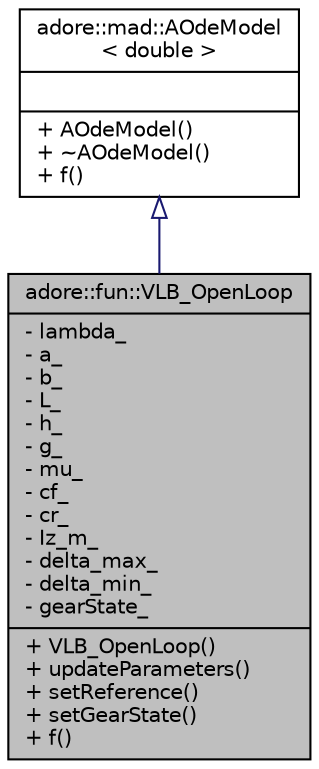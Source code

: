 digraph "adore::fun::VLB_OpenLoop"
{
 // LATEX_PDF_SIZE
  edge [fontname="Helvetica",fontsize="10",labelfontname="Helvetica",labelfontsize="10"];
  node [fontname="Helvetica",fontsize="10",shape=record];
  Node1 [label="{adore::fun::VLB_OpenLoop\n|- lambda_\l- a_\l- b_\l- L_\l- h_\l- g_\l- mu_\l- cf_\l- cr_\l- Iz_m_\l- delta_max_\l- delta_min_\l- gearState_\l|+ VLB_OpenLoop()\l+ updateParameters()\l+ setReference()\l+ setGearState()\l+ f()\l}",height=0.2,width=0.4,color="black", fillcolor="grey75", style="filled", fontcolor="black",tooltip=" "];
  Node2 -> Node1 [dir="back",color="midnightblue",fontsize="10",style="solid",arrowtail="onormal",fontname="Helvetica"];
  Node2 [label="{adore::mad::AOdeModel\l\< double \>\n||+ AOdeModel()\l+ ~AOdeModel()\l+ f()\l}",height=0.2,width=0.4,color="black", fillcolor="white", style="filled",URL="$classadore_1_1mad_1_1AOdeModel.html",tooltip=" "];
}
